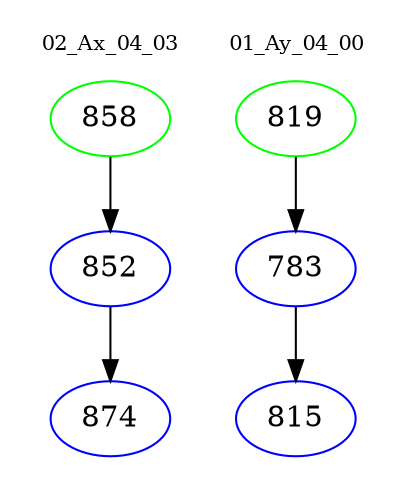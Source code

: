 digraph{
subgraph cluster_0 {
color = white
label = "02_Ax_04_03";
fontsize=10;
T0_858 [label="858", color="green"]
T0_858 -> T0_852 [color="black"]
T0_852 [label="852", color="blue"]
T0_852 -> T0_874 [color="black"]
T0_874 [label="874", color="blue"]
}
subgraph cluster_1 {
color = white
label = "01_Ay_04_00";
fontsize=10;
T1_819 [label="819", color="green"]
T1_819 -> T1_783 [color="black"]
T1_783 [label="783", color="blue"]
T1_783 -> T1_815 [color="black"]
T1_815 [label="815", color="blue"]
}
}
